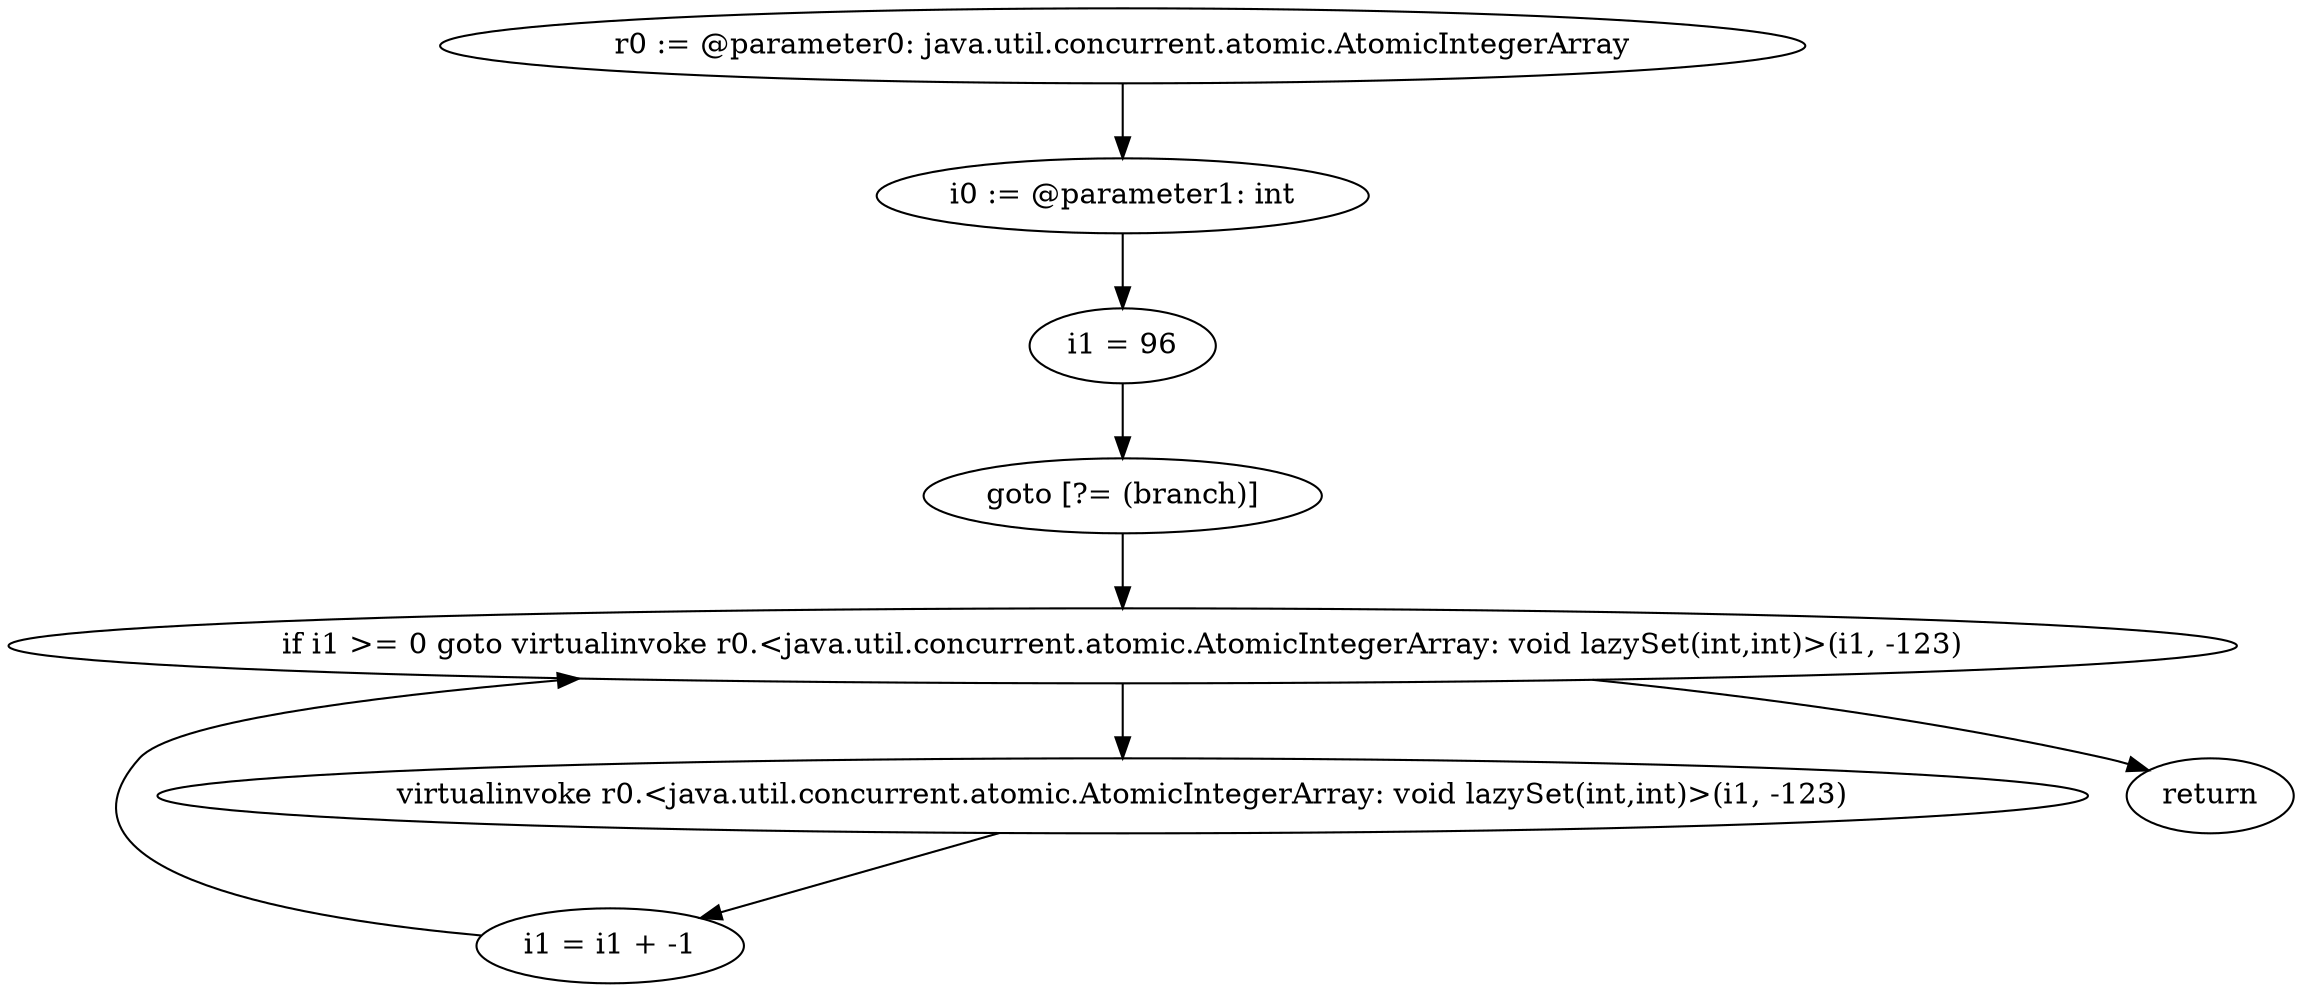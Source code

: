 digraph "unitGraph" {
    "r0 := @parameter0: java.util.concurrent.atomic.AtomicIntegerArray"
    "i0 := @parameter1: int"
    "i1 = 96"
    "goto [?= (branch)]"
    "virtualinvoke r0.<java.util.concurrent.atomic.AtomicIntegerArray: void lazySet(int,int)>(i1, -123)"
    "i1 = i1 + -1"
    "if i1 >= 0 goto virtualinvoke r0.<java.util.concurrent.atomic.AtomicIntegerArray: void lazySet(int,int)>(i1, -123)"
    "return"
    "r0 := @parameter0: java.util.concurrent.atomic.AtomicIntegerArray"->"i0 := @parameter1: int";
    "i0 := @parameter1: int"->"i1 = 96";
    "i1 = 96"->"goto [?= (branch)]";
    "goto [?= (branch)]"->"if i1 >= 0 goto virtualinvoke r0.<java.util.concurrent.atomic.AtomicIntegerArray: void lazySet(int,int)>(i1, -123)";
    "virtualinvoke r0.<java.util.concurrent.atomic.AtomicIntegerArray: void lazySet(int,int)>(i1, -123)"->"i1 = i1 + -1";
    "i1 = i1 + -1"->"if i1 >= 0 goto virtualinvoke r0.<java.util.concurrent.atomic.AtomicIntegerArray: void lazySet(int,int)>(i1, -123)";
    "if i1 >= 0 goto virtualinvoke r0.<java.util.concurrent.atomic.AtomicIntegerArray: void lazySet(int,int)>(i1, -123)"->"return";
    "if i1 >= 0 goto virtualinvoke r0.<java.util.concurrent.atomic.AtomicIntegerArray: void lazySet(int,int)>(i1, -123)"->"virtualinvoke r0.<java.util.concurrent.atomic.AtomicIntegerArray: void lazySet(int,int)>(i1, -123)";
}
